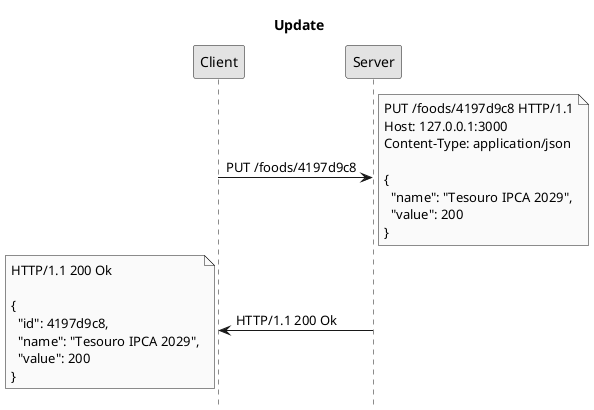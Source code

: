 @startuml
title Update
hide footbox
skinparam monochrome true

Client -> Server: PUT /foods/4197d9c8
note right: PUT /foods/4197d9c8 HTTP/1.1\nHost: 127.0.0.1:3000\nContent-Type: application/json\n\n{\n  "name": "Tesouro IPCA 2029",\n  "value": 200\n}
Server -> Client: HTTP/1.1 200 Ok
note left: HTTP/1.1 200 Ok\n\n{\n  "id": 4197d9c8,\n  "name": "Tesouro IPCA 2029",\n  "value": 200\n}
@enduml
